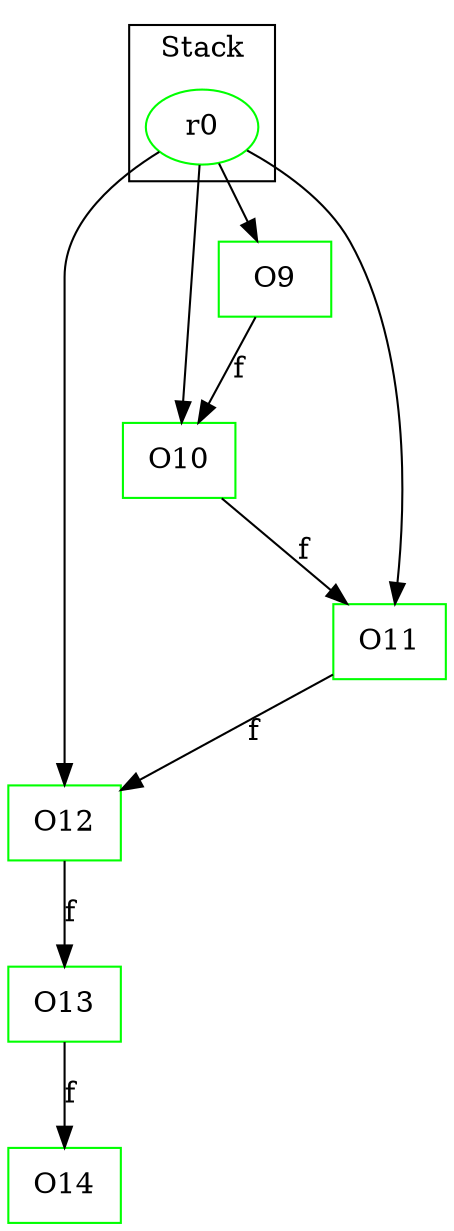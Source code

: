 digraph sample {
  rankDir="LR";
  subgraph cluster_0 {
    label="Stack"
    "r0"; 
  }
  "r0" -> { O12 O9 O11 O10 };
  O13[shape=box];
  O12[shape=box];
  O14[shape=box];
  O9[shape=box];
  O11[shape=box];
  O10[shape=box];
  O13 -> O14[label="f", weight="0.2"]
  O12 -> O13[label="f", weight="0.2"]
  O9 -> O10[label="f", weight="0.2"]
  O11 -> O12[label="f", weight="0.2"]
  O10 -> O11[label="f", weight="0.2"]
  O13[color="green"];
  O12[color="green"];
  O14[color="green"];
  "r0"[color="green"];
  O9[color="green"];
  O11[color="green"];
  O10[color="green"];
}

